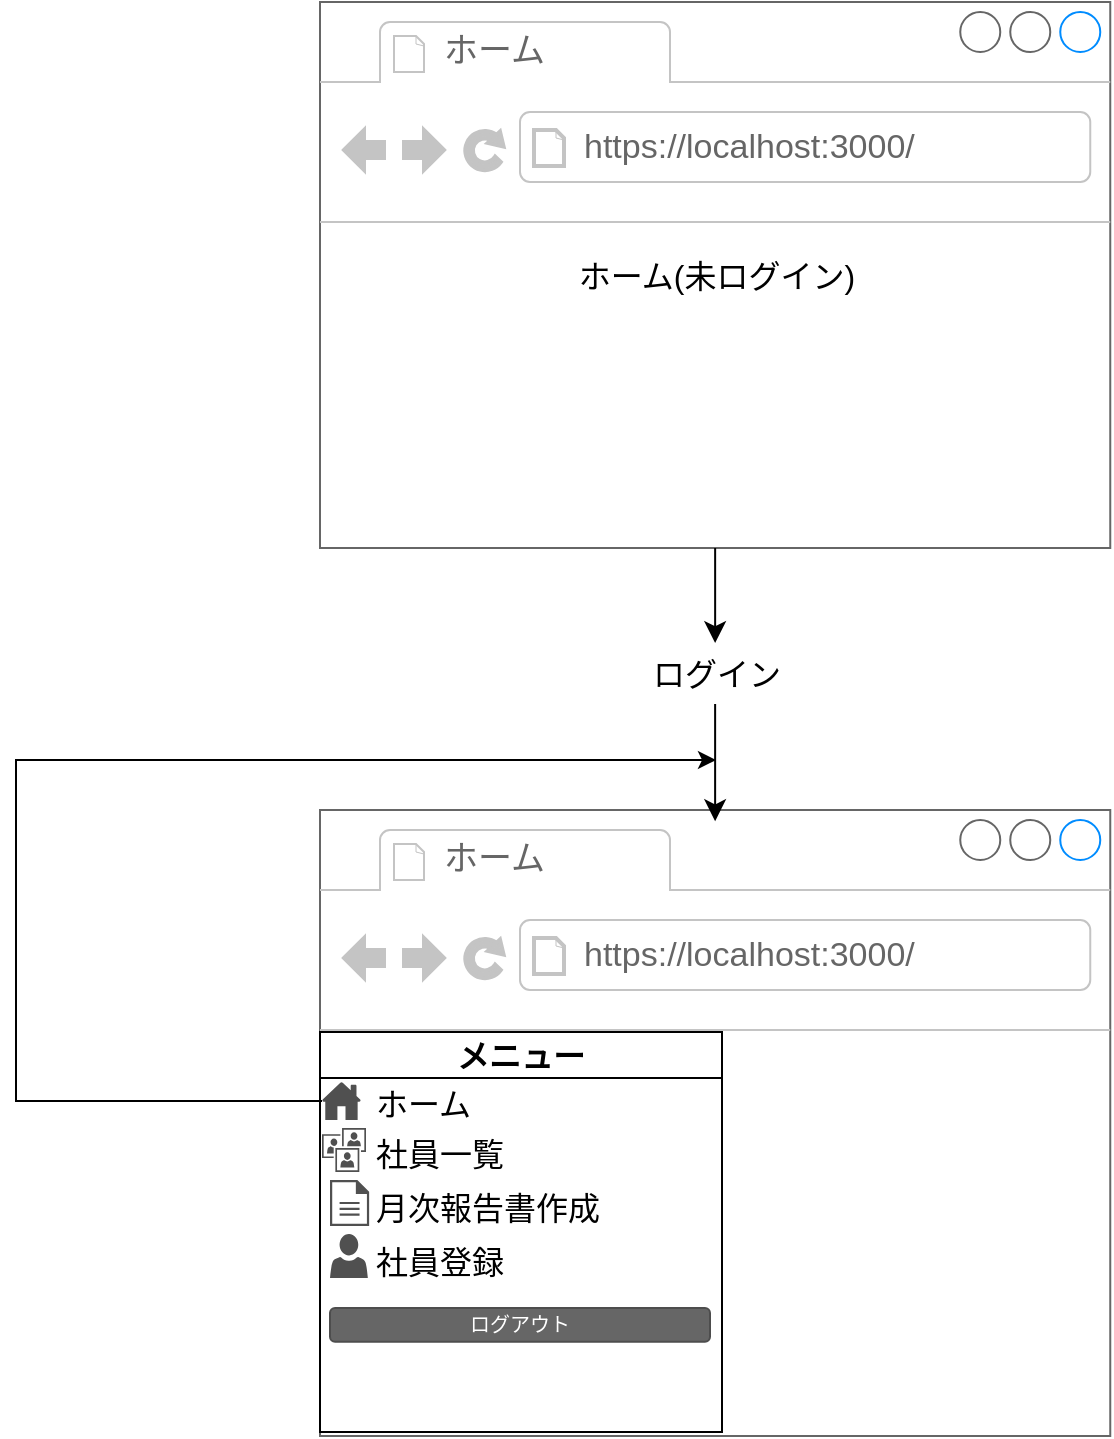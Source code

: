 <mxfile version="22.1.18" type="device">
  <diagram name="ページ1" id="ihQup7LJ97_RT0z3Sxxi">
    <mxGraphModel dx="2111" dy="772" grid="0" gridSize="10" guides="1" tooltips="1" connect="1" arrows="1" fold="1" page="0" pageScale="1" pageWidth="827" pageHeight="1169" math="0" shadow="0">
      <root>
        <mxCell id="0" />
        <mxCell id="1" parent="0" />
        <mxCell id="dYTaeGFN_1q19nlmrLDg-1" value="ホーム(未ログイン)" style="strokeWidth=1;shadow=0;dashed=0;align=center;html=1;shape=mxgraph.mockup.containers.browserWindow;rSize=0;strokeColor=#666666;strokeColor2=#008cff;strokeColor3=#c4c4c4;mainText=,;recursiveResize=0;fontSize=16;" parent="1" vertex="1">
          <mxGeometry x="-306" y="27" width="395.13" height="273" as="geometry" />
        </mxCell>
        <mxCell id="dYTaeGFN_1q19nlmrLDg-2" value="ホーム" style="strokeWidth=1;shadow=0;dashed=0;align=center;html=1;shape=mxgraph.mockup.containers.anchor;fontSize=17;fontColor=#666666;align=left;whiteSpace=wrap;" parent="dYTaeGFN_1q19nlmrLDg-1" vertex="1">
          <mxGeometry x="60" y="12" width="110" height="26" as="geometry" />
        </mxCell>
        <mxCell id="dYTaeGFN_1q19nlmrLDg-3" value="https://localhost:3000/" style="strokeWidth=1;shadow=0;dashed=0;align=center;html=1;shape=mxgraph.mockup.containers.anchor;rSize=0;fontSize=17;fontColor=#666666;align=left;" parent="dYTaeGFN_1q19nlmrLDg-1" vertex="1">
          <mxGeometry x="130" y="60" width="250" height="26" as="geometry" />
        </mxCell>
        <mxCell id="dYTaeGFN_1q19nlmrLDg-7" value="" style="strokeWidth=1;shadow=0;dashed=0;align=center;html=1;shape=mxgraph.mockup.containers.browserWindow;rSize=0;strokeColor=#666666;strokeColor2=#008cff;strokeColor3=#c4c4c4;mainText=,;recursiveResize=0;fontSize=16;" parent="1" vertex="1">
          <mxGeometry x="-306" y="431" width="395.13" height="313" as="geometry" />
        </mxCell>
        <mxCell id="dYTaeGFN_1q19nlmrLDg-8" value="ホーム" style="strokeWidth=1;shadow=0;dashed=0;align=center;html=1;shape=mxgraph.mockup.containers.anchor;fontSize=17;fontColor=#666666;align=left;whiteSpace=wrap;" parent="dYTaeGFN_1q19nlmrLDg-7" vertex="1">
          <mxGeometry x="60" y="12" width="110" height="26" as="geometry" />
        </mxCell>
        <mxCell id="dYTaeGFN_1q19nlmrLDg-9" value="https://localhost:3000/" style="strokeWidth=1;shadow=0;dashed=0;align=center;html=1;shape=mxgraph.mockup.containers.anchor;rSize=0;fontSize=17;fontColor=#666666;align=left;" parent="dYTaeGFN_1q19nlmrLDg-7" vertex="1">
          <mxGeometry x="130" y="60" width="250" height="26" as="geometry" />
        </mxCell>
        <mxCell id="dYTaeGFN_1q19nlmrLDg-10" style="edgeStyle=none;curved=1;rounded=0;orthogonalLoop=1;jettySize=auto;html=1;entryX=0.5;entryY=0.018;entryDx=0;entryDy=0;entryPerimeter=0;fontSize=12;startSize=8;endSize=8;" parent="1" source="dYTaeGFN_1q19nlmrLDg-11" target="dYTaeGFN_1q19nlmrLDg-7" edge="1">
          <mxGeometry relative="1" as="geometry" />
        </mxCell>
        <mxCell id="dYTaeGFN_1q19nlmrLDg-12" value="" style="edgeStyle=none;curved=1;rounded=0;orthogonalLoop=1;jettySize=auto;html=1;entryX=0.5;entryY=0.018;entryDx=0;entryDy=0;entryPerimeter=0;fontSize=12;startSize=8;endSize=8;" parent="1" source="dYTaeGFN_1q19nlmrLDg-1" target="dYTaeGFN_1q19nlmrLDg-11" edge="1">
          <mxGeometry relative="1" as="geometry">
            <mxPoint x="-108" y="300" as="sourcePoint" />
            <mxPoint x="-108" y="436" as="targetPoint" />
          </mxGeometry>
        </mxCell>
        <mxCell id="dYTaeGFN_1q19nlmrLDg-11" value="ログイン" style="text;html=1;align=center;verticalAlign=middle;resizable=0;points=[];autosize=1;strokeColor=none;fillColor=none;fontSize=16;" parent="1" vertex="1">
          <mxGeometry x="-148.43" y="347" width="80" height="31" as="geometry" />
        </mxCell>
        <mxCell id="dYTaeGFN_1q19nlmrLDg-27" value="メニュー" style="swimlane;whiteSpace=wrap;html=1;fontSize=16;" parent="1" vertex="1">
          <mxGeometry x="-306" y="542" width="201" height="200" as="geometry" />
        </mxCell>
        <mxCell id="dYTaeGFN_1q19nlmrLDg-32" value="" style="group" parent="dYTaeGFN_1q19nlmrLDg-27" vertex="1" connectable="0">
          <mxGeometry x="1" y="25" width="200" height="22" as="geometry" />
        </mxCell>
        <mxCell id="dYTaeGFN_1q19nlmrLDg-30" value="ホーム" style="text;html=1;strokeColor=none;fillColor=none;align=left;verticalAlign=middle;whiteSpace=wrap;rounded=0;fontSize=16;" parent="dYTaeGFN_1q19nlmrLDg-32" vertex="1">
          <mxGeometry x="25" width="175" height="22" as="geometry" />
        </mxCell>
        <mxCell id="WQr6tStdWvkPTYsgHbHk-5" style="edgeStyle=orthogonalEdgeStyle;rounded=0;orthogonalLoop=1;jettySize=auto;html=1;fontSize=12;" edge="1" parent="dYTaeGFN_1q19nlmrLDg-32" source="dYTaeGFN_1q19nlmrLDg-31">
          <mxGeometry relative="1" as="geometry">
            <mxPoint x="197" y="-161" as="targetPoint" />
            <Array as="points">
              <mxPoint x="-153" y="9" />
              <mxPoint x="-153" y="-161" />
            </Array>
          </mxGeometry>
        </mxCell>
        <mxCell id="dYTaeGFN_1q19nlmrLDg-31" value="" style="sketch=0;pointerEvents=1;shadow=0;dashed=0;html=1;strokeColor=none;fillColor=#505050;labelPosition=center;verticalLabelPosition=bottom;verticalAlign=top;outlineConnect=0;align=center;shape=mxgraph.office.concepts.home;fontSize=16;" parent="dYTaeGFN_1q19nlmrLDg-32" vertex="1">
          <mxGeometry width="19.5" height="19" as="geometry" />
        </mxCell>
        <mxCell id="dYTaeGFN_1q19nlmrLDg-36" value="" style="sketch=0;pointerEvents=1;shadow=0;dashed=0;html=1;strokeColor=none;fillColor=#505050;labelPosition=center;verticalLabelPosition=bottom;verticalAlign=top;outlineConnect=0;align=center;shape=mxgraph.office.users.user_accounts;fontSize=16;" parent="dYTaeGFN_1q19nlmrLDg-27" vertex="1">
          <mxGeometry x="1" y="48" width="22" height="22" as="geometry" />
        </mxCell>
        <mxCell id="dYTaeGFN_1q19nlmrLDg-39" value="" style="sketch=0;pointerEvents=1;shadow=0;dashed=0;html=1;strokeColor=none;fillColor=#505050;labelPosition=center;verticalLabelPosition=bottom;verticalAlign=top;outlineConnect=0;align=center;shape=mxgraph.office.concepts.document;fontSize=16;" parent="dYTaeGFN_1q19nlmrLDg-27" vertex="1">
          <mxGeometry x="5" y="74" width="19.57" height="23" as="geometry" />
        </mxCell>
        <mxCell id="dYTaeGFN_1q19nlmrLDg-42" value="" style="sketch=0;pointerEvents=1;shadow=0;dashed=0;html=1;strokeColor=none;labelPosition=center;verticalLabelPosition=bottom;verticalAlign=top;align=center;fillColor=#505050;shape=mxgraph.mscae.intune.account_portal;fontSize=16;" parent="dYTaeGFN_1q19nlmrLDg-27" vertex="1">
          <mxGeometry x="5" y="101" width="18.92" height="22" as="geometry" />
        </mxCell>
        <mxCell id="dYTaeGFN_1q19nlmrLDg-43" value="ログアウト" style="rounded=1;html=1;shadow=0;dashed=0;whiteSpace=wrap;fontSize=10;fillColor=#666666;align=center;strokeColor=#4D4D4D;fontColor=#ffffff;" parent="dYTaeGFN_1q19nlmrLDg-27" vertex="1">
          <mxGeometry x="5" y="138" width="190" height="16.88" as="geometry" />
        </mxCell>
        <mxCell id="dYTaeGFN_1q19nlmrLDg-34" value="社員一覧" style="text;html=1;strokeColor=none;fillColor=none;align=left;verticalAlign=middle;whiteSpace=wrap;rounded=0;fontSize=16;" parent="1" vertex="1">
          <mxGeometry x="-280" y="592" width="175" height="22" as="geometry" />
        </mxCell>
        <mxCell id="dYTaeGFN_1q19nlmrLDg-38" value="月次報告書作成" style="text;html=1;strokeColor=none;fillColor=none;align=left;verticalAlign=middle;whiteSpace=wrap;rounded=0;fontSize=16;" parent="1" vertex="1">
          <mxGeometry x="-280" y="619" width="175" height="22" as="geometry" />
        </mxCell>
        <mxCell id="dYTaeGFN_1q19nlmrLDg-41" value="社員登録" style="text;html=1;strokeColor=none;fillColor=none;align=left;verticalAlign=middle;whiteSpace=wrap;rounded=0;fontSize=16;" parent="1" vertex="1">
          <mxGeometry x="-280" y="646" width="175" height="22" as="geometry" />
        </mxCell>
      </root>
    </mxGraphModel>
  </diagram>
</mxfile>
